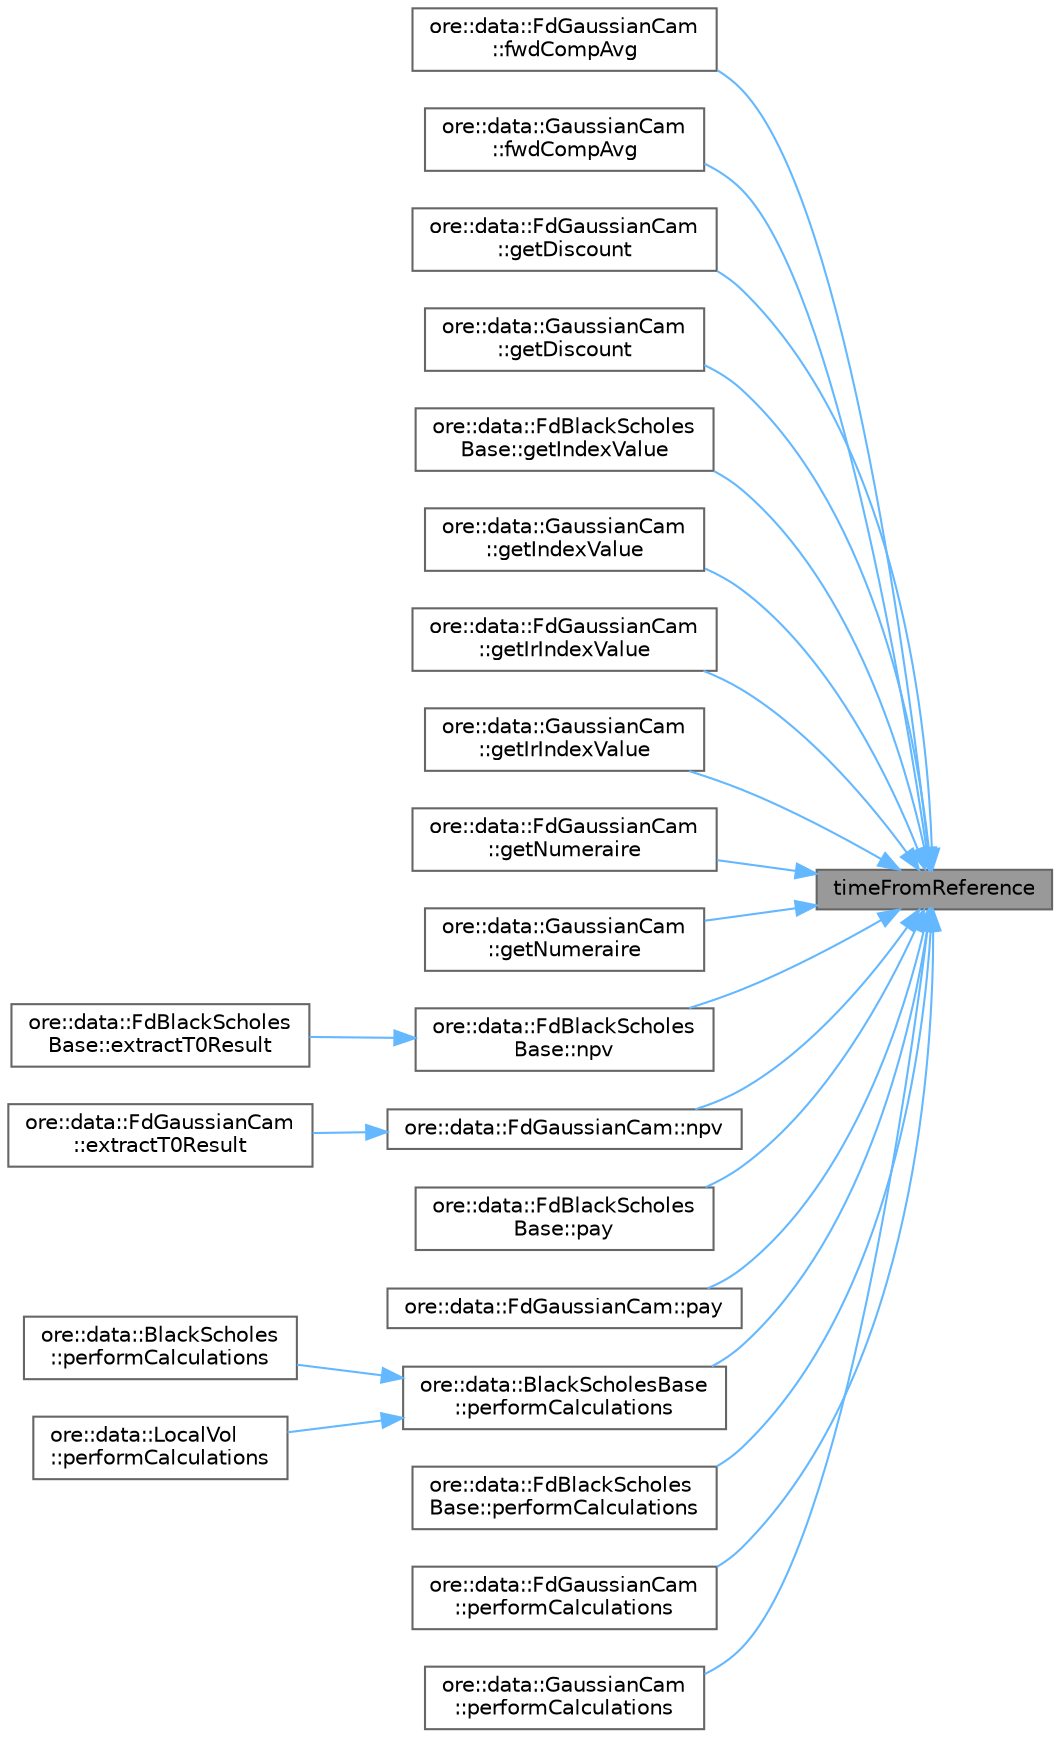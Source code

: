 digraph "timeFromReference"
{
 // INTERACTIVE_SVG=YES
 // LATEX_PDF_SIZE
  bgcolor="transparent";
  edge [fontname=Helvetica,fontsize=10,labelfontname=Helvetica,labelfontsize=10];
  node [fontname=Helvetica,fontsize=10,shape=box,height=0.2,width=0.4];
  rankdir="RL";
  Node1 [label="timeFromReference",height=0.2,width=0.4,color="gray40", fillcolor="grey60", style="filled", fontcolor="black",tooltip=" "];
  Node1 -> Node2 [dir="back",color="steelblue1",style="solid"];
  Node2 [label="ore::data::FdGaussianCam\l::fwdCompAvg",height=0.2,width=0.4,color="grey40", fillcolor="white", style="filled",URL="$classore_1_1data_1_1_fd_gaussian_cam.html#aef2fa78219e2206833d4d8f63bf20a70",tooltip=" "];
  Node1 -> Node3 [dir="back",color="steelblue1",style="solid"];
  Node3 [label="ore::data::GaussianCam\l::fwdCompAvg",height=0.2,width=0.4,color="grey40", fillcolor="white", style="filled",URL="$classore_1_1data_1_1_gaussian_cam.html#aef2fa78219e2206833d4d8f63bf20a70",tooltip=" "];
  Node1 -> Node4 [dir="back",color="steelblue1",style="solid"];
  Node4 [label="ore::data::FdGaussianCam\l::getDiscount",height=0.2,width=0.4,color="grey40", fillcolor="white", style="filled",URL="$classore_1_1data_1_1_fd_gaussian_cam.html#abb84774b08d6924094481e3ed5821a8d",tooltip=" "];
  Node1 -> Node5 [dir="back",color="steelblue1",style="solid"];
  Node5 [label="ore::data::GaussianCam\l::getDiscount",height=0.2,width=0.4,color="grey40", fillcolor="white", style="filled",URL="$classore_1_1data_1_1_gaussian_cam.html#a06c5b1b3aeaab39373a732db81bd1191",tooltip=" "];
  Node1 -> Node6 [dir="back",color="steelblue1",style="solid"];
  Node6 [label="ore::data::FdBlackScholes\lBase::getIndexValue",height=0.2,width=0.4,color="grey40", fillcolor="white", style="filled",URL="$classore_1_1data_1_1_fd_black_scholes_base.html#ac2531b45af9259f8b3af891fac9f5d03",tooltip=" "];
  Node1 -> Node7 [dir="back",color="steelblue1",style="solid"];
  Node7 [label="ore::data::GaussianCam\l::getIndexValue",height=0.2,width=0.4,color="grey40", fillcolor="white", style="filled",URL="$classore_1_1data_1_1_gaussian_cam.html#ac2531b45af9259f8b3af891fac9f5d03",tooltip=" "];
  Node1 -> Node8 [dir="back",color="steelblue1",style="solid"];
  Node8 [label="ore::data::FdGaussianCam\l::getIrIndexValue",height=0.2,width=0.4,color="grey40", fillcolor="white", style="filled",URL="$classore_1_1data_1_1_fd_gaussian_cam.html#a31ea941e2c5742d1de925abc758a422e",tooltip=" "];
  Node1 -> Node9 [dir="back",color="steelblue1",style="solid"];
  Node9 [label="ore::data::GaussianCam\l::getIrIndexValue",height=0.2,width=0.4,color="grey40", fillcolor="white", style="filled",URL="$classore_1_1data_1_1_gaussian_cam.html#a31ea941e2c5742d1de925abc758a422e",tooltip=" "];
  Node1 -> Node10 [dir="back",color="steelblue1",style="solid"];
  Node10 [label="ore::data::FdGaussianCam\l::getNumeraire",height=0.2,width=0.4,color="grey40", fillcolor="white", style="filled",URL="$classore_1_1data_1_1_fd_gaussian_cam.html#a698c2421ff0b896c0388b6d6477cd7b6",tooltip=" "];
  Node1 -> Node11 [dir="back",color="steelblue1",style="solid"];
  Node11 [label="ore::data::GaussianCam\l::getNumeraire",height=0.2,width=0.4,color="grey40", fillcolor="white", style="filled",URL="$classore_1_1data_1_1_gaussian_cam.html#a698c2421ff0b896c0388b6d6477cd7b6",tooltip=" "];
  Node1 -> Node12 [dir="back",color="steelblue1",style="solid"];
  Node12 [label="ore::data::FdBlackScholes\lBase::npv",height=0.2,width=0.4,color="grey40", fillcolor="white", style="filled",URL="$classore_1_1data_1_1_fd_black_scholes_base.html#a32a74f796461167901dcb7df1c74cbba",tooltip=" "];
  Node12 -> Node13 [dir="back",color="steelblue1",style="solid"];
  Node13 [label="ore::data::FdBlackScholes\lBase::extractT0Result",height=0.2,width=0.4,color="grey40", fillcolor="white", style="filled",URL="$classore_1_1data_1_1_fd_black_scholes_base.html#a8462ba47ae7fbc571ced62f9fdc8a1b8",tooltip=" "];
  Node1 -> Node14 [dir="back",color="steelblue1",style="solid"];
  Node14 [label="ore::data::FdGaussianCam::npv",height=0.2,width=0.4,color="grey40", fillcolor="white", style="filled",URL="$classore_1_1data_1_1_fd_gaussian_cam.html#a32a74f796461167901dcb7df1c74cbba",tooltip=" "];
  Node14 -> Node15 [dir="back",color="steelblue1",style="solid"];
  Node15 [label="ore::data::FdGaussianCam\l::extractT0Result",height=0.2,width=0.4,color="grey40", fillcolor="white", style="filled",URL="$classore_1_1data_1_1_fd_gaussian_cam.html#a8462ba47ae7fbc571ced62f9fdc8a1b8",tooltip=" "];
  Node1 -> Node16 [dir="back",color="steelblue1",style="solid"];
  Node16 [label="ore::data::FdBlackScholes\lBase::pay",height=0.2,width=0.4,color="grey40", fillcolor="white", style="filled",URL="$classore_1_1data_1_1_fd_black_scholes_base.html#ab648089ec0ba2f1040ed8da9885ec6a3",tooltip=" "];
  Node1 -> Node17 [dir="back",color="steelblue1",style="solid"];
  Node17 [label="ore::data::FdGaussianCam::pay",height=0.2,width=0.4,color="grey40", fillcolor="white", style="filled",URL="$classore_1_1data_1_1_fd_gaussian_cam.html#ab648089ec0ba2f1040ed8da9885ec6a3",tooltip=" "];
  Node1 -> Node18 [dir="back",color="steelblue1",style="solid"];
  Node18 [label="ore::data::BlackScholesBase\l::performCalculations",height=0.2,width=0.4,color="grey40", fillcolor="white", style="filled",URL="$classore_1_1data_1_1_black_scholes_base.html#a1127cccc9668a02247dc139d27121708",tooltip=" "];
  Node18 -> Node19 [dir="back",color="steelblue1",style="solid"];
  Node19 [label="ore::data::BlackScholes\l::performCalculations",height=0.2,width=0.4,color="grey40", fillcolor="white", style="filled",URL="$classore_1_1data_1_1_black_scholes.html#a1127cccc9668a02247dc139d27121708",tooltip=" "];
  Node18 -> Node20 [dir="back",color="steelblue1",style="solid"];
  Node20 [label="ore::data::LocalVol\l::performCalculations",height=0.2,width=0.4,color="grey40", fillcolor="white", style="filled",URL="$classore_1_1data_1_1_local_vol.html#a1127cccc9668a02247dc139d27121708",tooltip=" "];
  Node1 -> Node21 [dir="back",color="steelblue1",style="solid"];
  Node21 [label="ore::data::FdBlackScholes\lBase::performCalculations",height=0.2,width=0.4,color="grey40", fillcolor="white", style="filled",URL="$classore_1_1data_1_1_fd_black_scholes_base.html#a1127cccc9668a02247dc139d27121708",tooltip=" "];
  Node1 -> Node22 [dir="back",color="steelblue1",style="solid"];
  Node22 [label="ore::data::FdGaussianCam\l::performCalculations",height=0.2,width=0.4,color="grey40", fillcolor="white", style="filled",URL="$classore_1_1data_1_1_fd_gaussian_cam.html#a1127cccc9668a02247dc139d27121708",tooltip=" "];
  Node1 -> Node23 [dir="back",color="steelblue1",style="solid"];
  Node23 [label="ore::data::GaussianCam\l::performCalculations",height=0.2,width=0.4,color="grey40", fillcolor="white", style="filled",URL="$classore_1_1data_1_1_gaussian_cam.html#a1127cccc9668a02247dc139d27121708",tooltip=" "];
}
